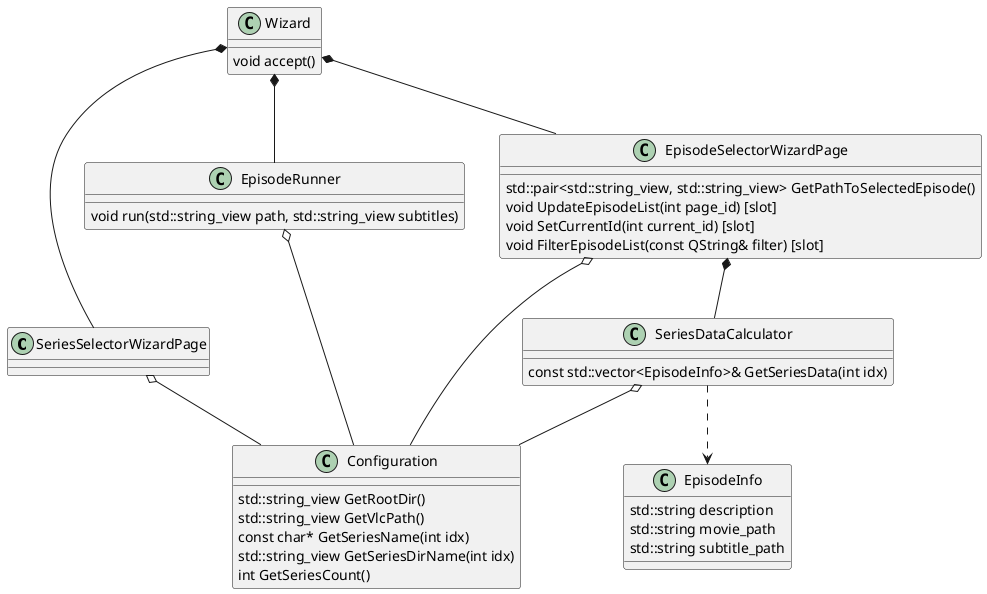 @startuml

SeriesSelectorWizardPage o-- Configuration
Wizard *-- SeriesSelectorWizardPage
Wizard *-- EpisodeSelectorWizardPage
EpisodeSelectorWizardPage *-- SeriesDataCalculator
EpisodeSelectorWizardPage o-- Configuration
SeriesDataCalculator o-- Configuration
Wizard *-- EpisodeRunner
SeriesDataCalculator ..> EpisodeInfo
EpisodeRunner o-- Configuration

class Wizard {
  void accept()
}
class Configuration {
  std::string_view GetRootDir()
  std::string_view GetVlcPath()
  const char* GetSeriesName(int idx)
  std::string_view GetSeriesDirName(int idx)
  int GetSeriesCount()
}

class SeriesDataCalculator {
  const std::vector<EpisodeInfo>& GetSeriesData(int idx)
}

class EpisodeRunner {
  void run(std::string_view path, std::string_view subtitles)
}

class EpisodeInfo {
  std::string description
  std::string movie_path
  std::string subtitle_path
}

class EpisodeSelectorWizardPage {
  std::pair<std::string_view, std::string_view> GetPathToSelectedEpisode()
  void UpdateEpisodeList(int page_id) [slot]
  void SetCurrentId(int current_id) [slot]
  void FilterEpisodeList(const QString& filter) [slot]
}

@enduml
